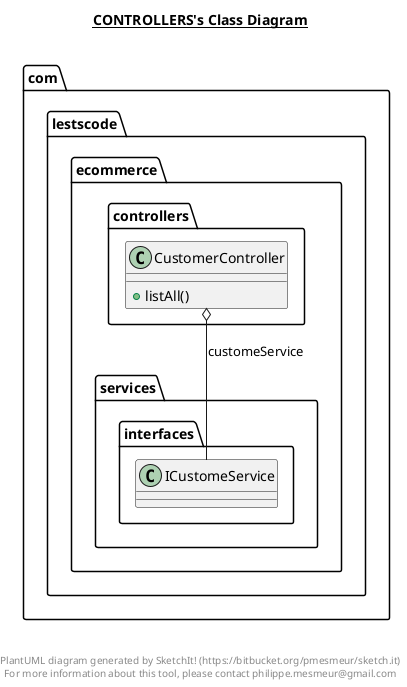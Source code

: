 @startuml

title __CONTROLLERS's Class Diagram__\n

  namespace com.lestscode.ecommerce {
    namespace controllers {
      class com.lestscode.ecommerce.controllers.CustomerController {
          + listAll()
      }
    }
  }
  

  com.lestscode.ecommerce.controllers.CustomerController o-- com.lestscode.ecommerce.services.interfaces.ICustomeService : customeService


right footer


PlantUML diagram generated by SketchIt! (https://bitbucket.org/pmesmeur/sketch.it)
For more information about this tool, please contact philippe.mesmeur@gmail.com
endfooter

@enduml

